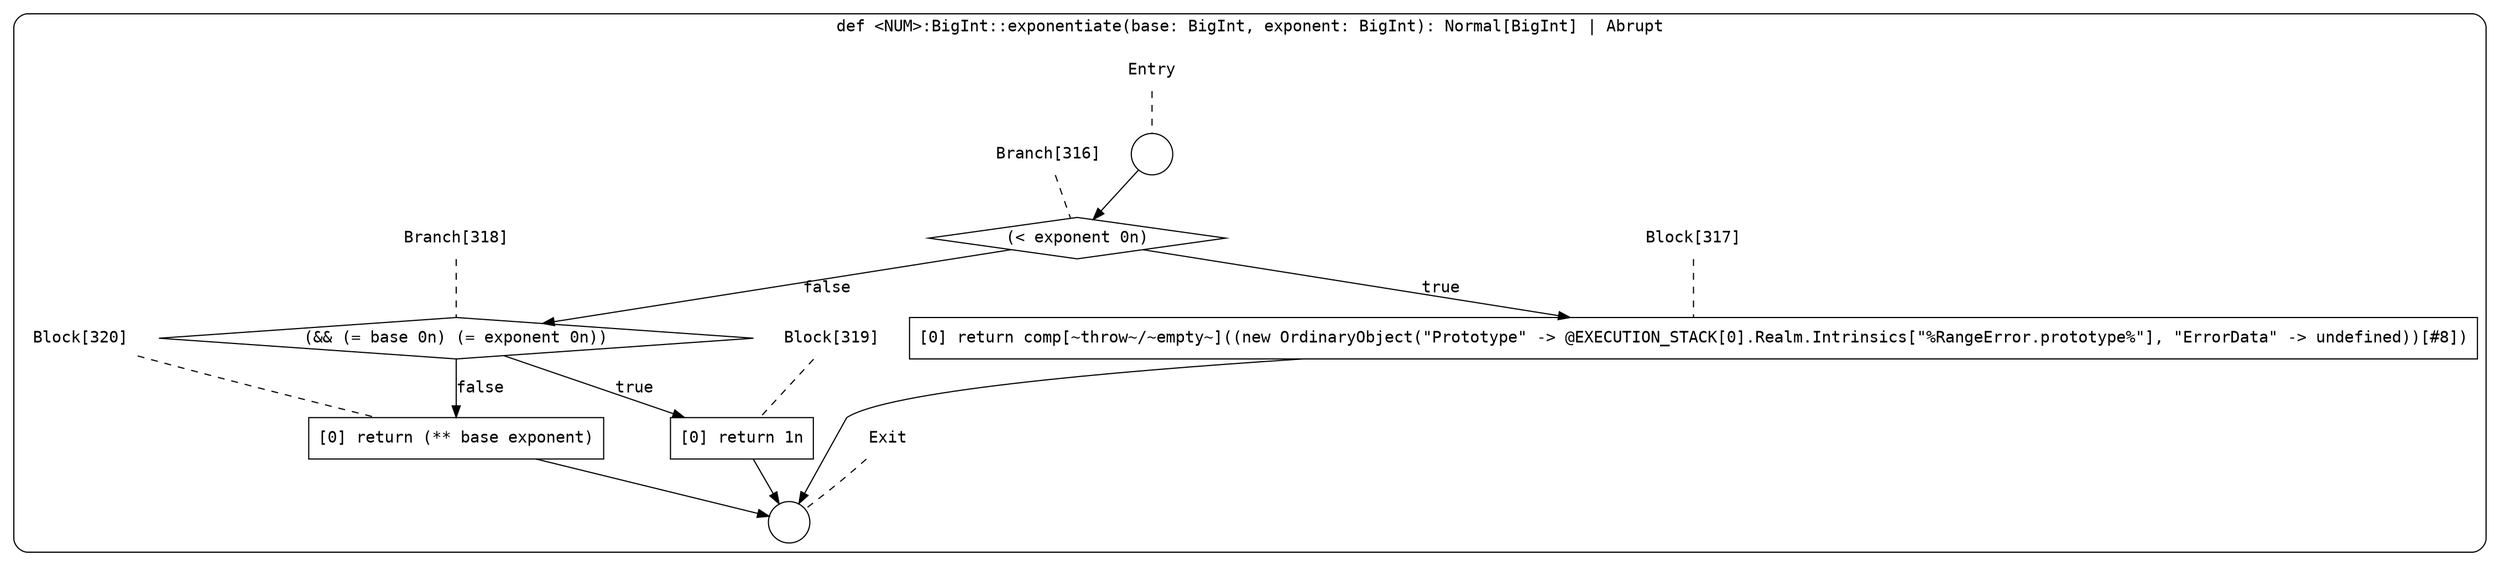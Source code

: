 digraph {
  graph [fontname = "Consolas"]
  node [fontname = "Consolas"]
  edge [fontname = "Consolas"]
  subgraph cluster34 {
    label = "def <NUM>:BigInt::exponentiate(base: BigInt, exponent: BigInt): Normal[BigInt] | Abrupt"
    style = rounded
    cluster34_entry_name [shape=none, label=<<font color="black">Entry</font>>]
    cluster34_entry_name -> cluster34_entry [arrowhead=none, color="black", style=dashed]
    cluster34_entry [shape=circle label=" " color="black" fillcolor="white" style=filled]
    cluster34_entry -> node316 [color="black"]
    cluster34_exit_name [shape=none, label=<<font color="black">Exit</font>>]
    cluster34_exit_name -> cluster34_exit [arrowhead=none, color="black", style=dashed]
    cluster34_exit [shape=circle label=" " color="black" fillcolor="white" style=filled]
    node316_name [shape=none, label=<<font color="black">Branch[316]</font>>]
    node316_name -> node316 [arrowhead=none, color="black", style=dashed]
    node316 [shape=diamond, label=<<font color="black">(&lt; exponent 0n)</font>> color="black" fillcolor="white", style=filled]
    node316 -> node317 [label=<<font color="black">true</font>> color="black"]
    node316 -> node318 [label=<<font color="black">false</font>> color="black"]
    node317_name [shape=none, label=<<font color="black">Block[317]</font>>]
    node317_name -> node317 [arrowhead=none, color="black", style=dashed]
    node317 [shape=box, label=<<font color="black">[0] return comp[~throw~/~empty~]((new OrdinaryObject(&quot;Prototype&quot; -&gt; @EXECUTION_STACK[0].Realm.Intrinsics[&quot;%RangeError.prototype%&quot;], &quot;ErrorData&quot; -&gt; undefined))[#8])<BR ALIGN="LEFT"/></font>> color="black" fillcolor="white", style=filled]
    node317 -> cluster34_exit [color="black"]
    node318_name [shape=none, label=<<font color="black">Branch[318]</font>>]
    node318_name -> node318 [arrowhead=none, color="black", style=dashed]
    node318 [shape=diamond, label=<<font color="black">(&amp;&amp; (= base 0n) (= exponent 0n))</font>> color="black" fillcolor="white", style=filled]
    node318 -> node319 [label=<<font color="black">true</font>> color="black"]
    node318 -> node320 [label=<<font color="black">false</font>> color="black"]
    node319_name [shape=none, label=<<font color="black">Block[319]</font>>]
    node319_name -> node319 [arrowhead=none, color="black", style=dashed]
    node319 [shape=box, label=<<font color="black">[0] return 1n<BR ALIGN="LEFT"/></font>> color="black" fillcolor="white", style=filled]
    node319 -> cluster34_exit [color="black"]
    node320_name [shape=none, label=<<font color="black">Block[320]</font>>]
    node320_name -> node320 [arrowhead=none, color="black", style=dashed]
    node320 [shape=box, label=<<font color="black">[0] return (** base exponent)<BR ALIGN="LEFT"/></font>> color="black" fillcolor="white", style=filled]
    node320 -> cluster34_exit [color="black"]
  }
}